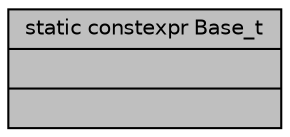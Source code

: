 digraph "static constexpr Base_t"
{
 // INTERACTIVE_SVG=YES
  bgcolor="transparent";
  edge [fontname="Helvetica",fontsize="10",labelfontname="Helvetica",labelfontsize="10"];
  node [fontname="Helvetica",fontsize="10",shape=record];
  Node1 [label="{static constexpr Base_t\n||}",height=0.2,width=0.4,color="black", fillcolor="grey75", style="filled", fontcolor="black"];
}

